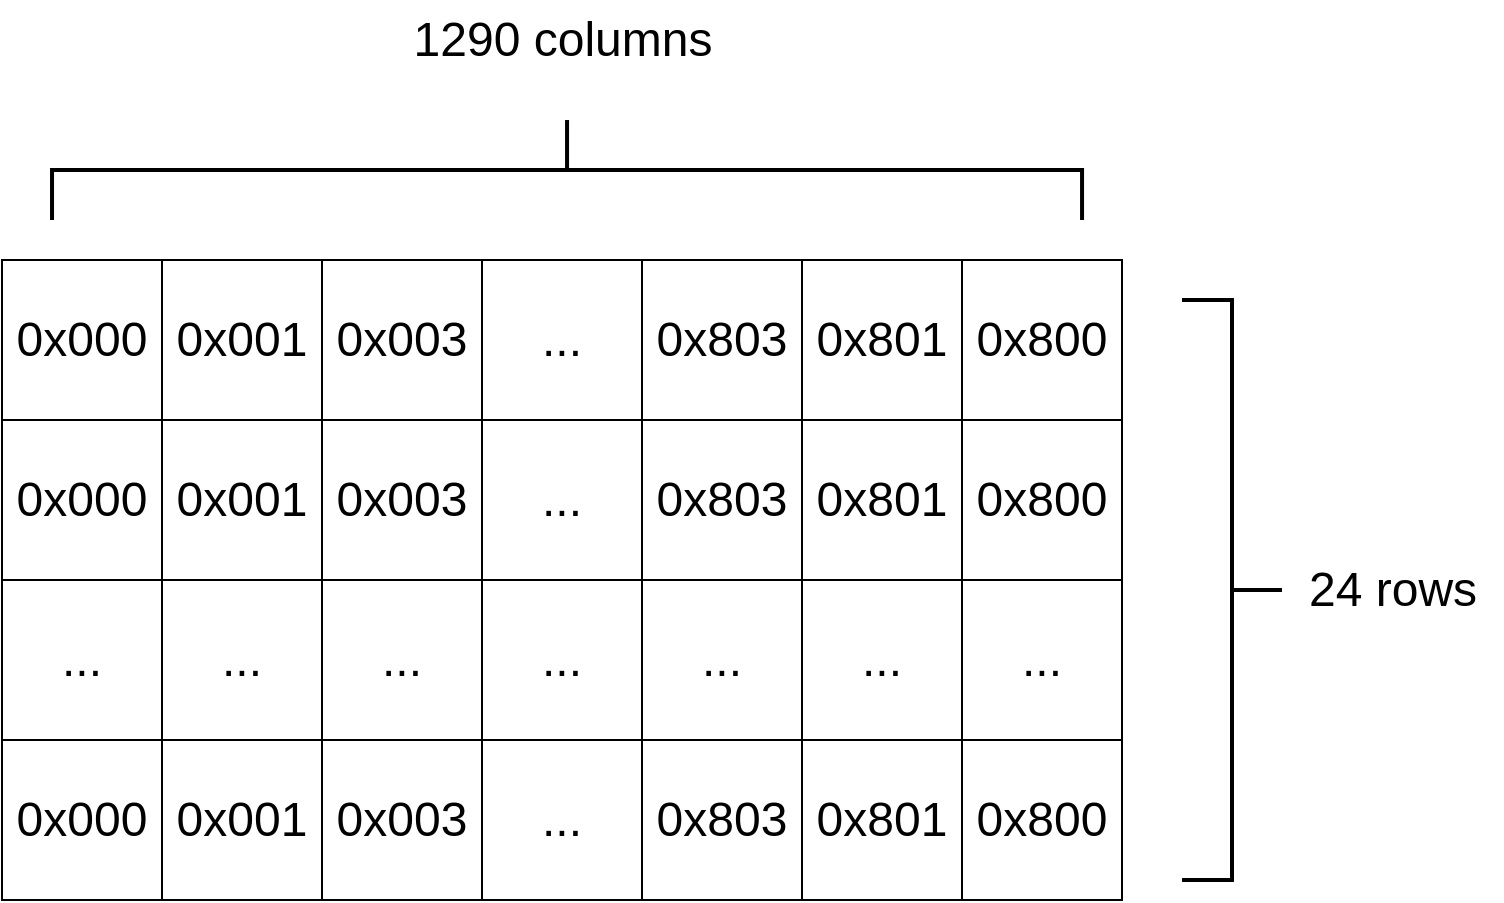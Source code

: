 <mxfile version="24.8.4">
  <diagram name="Page-1" id="5yACLu_tYYQ9U0vQjmjW">
    <mxGraphModel dx="1122" dy="684" grid="1" gridSize="10" guides="1" tooltips="1" connect="1" arrows="1" fold="1" page="1" pageScale="1" pageWidth="827" pageHeight="1169" math="0" shadow="0">
      <root>
        <mxCell id="0" />
        <mxCell id="1" parent="0" />
        <mxCell id="NyU2-a-IUpIsPOEJ186r-1" value="&lt;font style=&quot;font-size: 24px;&quot;&gt;0x000&lt;/font&gt;" style="rounded=0;whiteSpace=wrap;html=1;" parent="1" vertex="1">
          <mxGeometry x="400" y="160" width="80" height="80" as="geometry" />
        </mxCell>
        <mxCell id="NyU2-a-IUpIsPOEJ186r-2" value="&lt;font style=&quot;font-size: 24px;&quot;&gt;0x001&lt;/font&gt;" style="rounded=0;whiteSpace=wrap;html=1;" parent="1" vertex="1">
          <mxGeometry x="480" y="160" width="80" height="80" as="geometry" />
        </mxCell>
        <mxCell id="NyU2-a-IUpIsPOEJ186r-5" value="&lt;font style=&quot;font-size: 24px;&quot;&gt;0x003&lt;/font&gt;" style="rounded=0;whiteSpace=wrap;html=1;" parent="1" vertex="1">
          <mxGeometry x="560" y="160" width="80" height="80" as="geometry" />
        </mxCell>
        <mxCell id="NyU2-a-IUpIsPOEJ186r-6" value="&lt;font style=&quot;font-size: 24px;&quot;&gt;...&lt;/font&gt;" style="rounded=0;whiteSpace=wrap;html=1;" parent="1" vertex="1">
          <mxGeometry x="640" y="160" width="80" height="80" as="geometry" />
        </mxCell>
        <mxCell id="NyU2-a-IUpIsPOEJ186r-25" value="&lt;span style=&quot;font-size: 24px;&quot;&gt;0x803&lt;/span&gt;" style="rounded=0;whiteSpace=wrap;html=1;" parent="1" vertex="1">
          <mxGeometry x="720" y="160" width="80" height="80" as="geometry" />
        </mxCell>
        <mxCell id="NyU2-a-IUpIsPOEJ186r-26" value="&lt;font style=&quot;font-size: 24px;&quot;&gt;0x801&lt;/font&gt;" style="rounded=0;whiteSpace=wrap;html=1;" parent="1" vertex="1">
          <mxGeometry x="800" y="160" width="80" height="80" as="geometry" />
        </mxCell>
        <mxCell id="gNoGYlkmTSBtDBTJk2m4-3" value="&lt;font style=&quot;font-size: 24px;&quot;&gt;0x800&lt;/font&gt;" style="rounded=0;whiteSpace=wrap;html=1;" vertex="1" parent="1">
          <mxGeometry x="880" y="160" width="80" height="80" as="geometry" />
        </mxCell>
        <mxCell id="gNoGYlkmTSBtDBTJk2m4-5" value="&lt;font style=&quot;font-size: 24px;&quot;&gt;0x000&lt;/font&gt;" style="rounded=0;whiteSpace=wrap;html=1;" vertex="1" parent="1">
          <mxGeometry x="400" y="240" width="80" height="80" as="geometry" />
        </mxCell>
        <mxCell id="gNoGYlkmTSBtDBTJk2m4-6" value="&lt;font style=&quot;font-size: 24px;&quot;&gt;0x001&lt;/font&gt;" style="rounded=0;whiteSpace=wrap;html=1;" vertex="1" parent="1">
          <mxGeometry x="480" y="240" width="80" height="80" as="geometry" />
        </mxCell>
        <mxCell id="gNoGYlkmTSBtDBTJk2m4-7" value="&lt;font style=&quot;font-size: 24px;&quot;&gt;0x003&lt;/font&gt;" style="rounded=0;whiteSpace=wrap;html=1;" vertex="1" parent="1">
          <mxGeometry x="560" y="240" width="80" height="80" as="geometry" />
        </mxCell>
        <mxCell id="gNoGYlkmTSBtDBTJk2m4-8" value="&lt;font style=&quot;font-size: 24px;&quot;&gt;...&lt;/font&gt;" style="rounded=0;whiteSpace=wrap;html=1;" vertex="1" parent="1">
          <mxGeometry x="640" y="240" width="80" height="80" as="geometry" />
        </mxCell>
        <mxCell id="gNoGYlkmTSBtDBTJk2m4-9" value="&lt;span style=&quot;font-size: 24px;&quot;&gt;0x803&lt;/span&gt;" style="rounded=0;whiteSpace=wrap;html=1;" vertex="1" parent="1">
          <mxGeometry x="720" y="240" width="80" height="80" as="geometry" />
        </mxCell>
        <mxCell id="gNoGYlkmTSBtDBTJk2m4-10" value="&lt;font style=&quot;font-size: 24px;&quot;&gt;0x801&lt;/font&gt;" style="rounded=0;whiteSpace=wrap;html=1;" vertex="1" parent="1">
          <mxGeometry x="800" y="240" width="80" height="80" as="geometry" />
        </mxCell>
        <mxCell id="gNoGYlkmTSBtDBTJk2m4-11" value="&lt;font style=&quot;font-size: 24px;&quot;&gt;0x800&lt;/font&gt;" style="rounded=0;whiteSpace=wrap;html=1;" vertex="1" parent="1">
          <mxGeometry x="880" y="240" width="80" height="80" as="geometry" />
        </mxCell>
        <mxCell id="gNoGYlkmTSBtDBTJk2m4-12" value="&lt;font style=&quot;font-size: 24px;&quot;&gt;...&lt;/font&gt;" style="rounded=0;whiteSpace=wrap;html=1;" vertex="1" parent="1">
          <mxGeometry x="400" y="320" width="80" height="80" as="geometry" />
        </mxCell>
        <mxCell id="gNoGYlkmTSBtDBTJk2m4-13" value="&lt;font style=&quot;font-size: 24px;&quot;&gt;...&lt;/font&gt;" style="rounded=0;whiteSpace=wrap;html=1;" vertex="1" parent="1">
          <mxGeometry x="480" y="320" width="80" height="80" as="geometry" />
        </mxCell>
        <mxCell id="gNoGYlkmTSBtDBTJk2m4-14" value="&lt;font style=&quot;font-size: 24px;&quot;&gt;...&lt;/font&gt;" style="rounded=0;whiteSpace=wrap;html=1;" vertex="1" parent="1">
          <mxGeometry x="560" y="320" width="80" height="80" as="geometry" />
        </mxCell>
        <mxCell id="gNoGYlkmTSBtDBTJk2m4-15" value="&lt;font style=&quot;font-size: 24px;&quot;&gt;...&lt;/font&gt;" style="rounded=0;whiteSpace=wrap;html=1;" vertex="1" parent="1">
          <mxGeometry x="640" y="320" width="80" height="80" as="geometry" />
        </mxCell>
        <mxCell id="gNoGYlkmTSBtDBTJk2m4-16" value="&lt;span style=&quot;font-size: 24px;&quot;&gt;...&lt;/span&gt;" style="rounded=0;whiteSpace=wrap;html=1;" vertex="1" parent="1">
          <mxGeometry x="720" y="320" width="80" height="80" as="geometry" />
        </mxCell>
        <mxCell id="gNoGYlkmTSBtDBTJk2m4-17" value="&lt;font style=&quot;font-size: 24px;&quot;&gt;...&lt;/font&gt;" style="rounded=0;whiteSpace=wrap;html=1;" vertex="1" parent="1">
          <mxGeometry x="800" y="320" width="80" height="80" as="geometry" />
        </mxCell>
        <mxCell id="gNoGYlkmTSBtDBTJk2m4-18" value="&lt;font style=&quot;font-size: 24px;&quot;&gt;...&lt;/font&gt;" style="rounded=0;whiteSpace=wrap;html=1;" vertex="1" parent="1">
          <mxGeometry x="880" y="320" width="80" height="80" as="geometry" />
        </mxCell>
        <mxCell id="gNoGYlkmTSBtDBTJk2m4-19" value="&lt;font style=&quot;font-size: 24px;&quot;&gt;0x000&lt;/font&gt;" style="rounded=0;whiteSpace=wrap;html=1;" vertex="1" parent="1">
          <mxGeometry x="400" y="400" width="80" height="80" as="geometry" />
        </mxCell>
        <mxCell id="gNoGYlkmTSBtDBTJk2m4-20" value="&lt;font style=&quot;font-size: 24px;&quot;&gt;0x001&lt;/font&gt;" style="rounded=0;whiteSpace=wrap;html=1;" vertex="1" parent="1">
          <mxGeometry x="480" y="400" width="80" height="80" as="geometry" />
        </mxCell>
        <mxCell id="gNoGYlkmTSBtDBTJk2m4-21" value="&lt;font style=&quot;font-size: 24px;&quot;&gt;0x003&lt;/font&gt;" style="rounded=0;whiteSpace=wrap;html=1;" vertex="1" parent="1">
          <mxGeometry x="560" y="400" width="80" height="80" as="geometry" />
        </mxCell>
        <mxCell id="gNoGYlkmTSBtDBTJk2m4-22" value="&lt;font style=&quot;font-size: 24px;&quot;&gt;...&lt;/font&gt;" style="rounded=0;whiteSpace=wrap;html=1;" vertex="1" parent="1">
          <mxGeometry x="640" y="400" width="80" height="80" as="geometry" />
        </mxCell>
        <mxCell id="gNoGYlkmTSBtDBTJk2m4-23" value="&lt;span style=&quot;font-size: 24px;&quot;&gt;0x803&lt;/span&gt;" style="rounded=0;whiteSpace=wrap;html=1;" vertex="1" parent="1">
          <mxGeometry x="720" y="400" width="80" height="80" as="geometry" />
        </mxCell>
        <mxCell id="gNoGYlkmTSBtDBTJk2m4-24" value="&lt;font style=&quot;font-size: 24px;&quot;&gt;0x801&lt;/font&gt;" style="rounded=0;whiteSpace=wrap;html=1;" vertex="1" parent="1">
          <mxGeometry x="800" y="400" width="80" height="80" as="geometry" />
        </mxCell>
        <mxCell id="gNoGYlkmTSBtDBTJk2m4-25" value="&lt;font style=&quot;font-size: 24px;&quot;&gt;0x800&lt;/font&gt;" style="rounded=0;whiteSpace=wrap;html=1;" vertex="1" parent="1">
          <mxGeometry x="880" y="400" width="80" height="80" as="geometry" />
        </mxCell>
        <mxCell id="gNoGYlkmTSBtDBTJk2m4-26" value="" style="strokeWidth=2;html=1;shape=mxgraph.flowchart.annotation_2;align=left;labelPosition=right;pointerEvents=1;rotation=-180;" vertex="1" parent="1">
          <mxGeometry x="990" y="180" width="50" height="290.02" as="geometry" />
        </mxCell>
        <mxCell id="gNoGYlkmTSBtDBTJk2m4-27" value="&lt;font style=&quot;font-size: 24px;&quot;&gt;24 rows&lt;/font&gt;" style="text;html=1;align=center;verticalAlign=middle;resizable=0;points=[];autosize=1;strokeColor=none;fillColor=none;" vertex="1" parent="1">
          <mxGeometry x="1040" y="305.01" width="110" height="40" as="geometry" />
        </mxCell>
        <mxCell id="gNoGYlkmTSBtDBTJk2m4-28" value="" style="strokeWidth=2;html=1;shape=mxgraph.flowchart.annotation_2;align=left;labelPosition=right;pointerEvents=1;rotation=90;" vertex="1" parent="1">
          <mxGeometry x="657.52" y="-142.49" width="50" height="515.01" as="geometry" />
        </mxCell>
        <mxCell id="gNoGYlkmTSBtDBTJk2m4-29" value="&lt;font style=&quot;font-size: 24px;&quot;&gt;1290 columns&lt;/font&gt;" style="text;html=1;align=center;verticalAlign=middle;resizable=0;points=[];autosize=1;strokeColor=none;fillColor=none;" vertex="1" parent="1">
          <mxGeometry x="595" y="30" width="170" height="40" as="geometry" />
        </mxCell>
      </root>
    </mxGraphModel>
  </diagram>
</mxfile>
